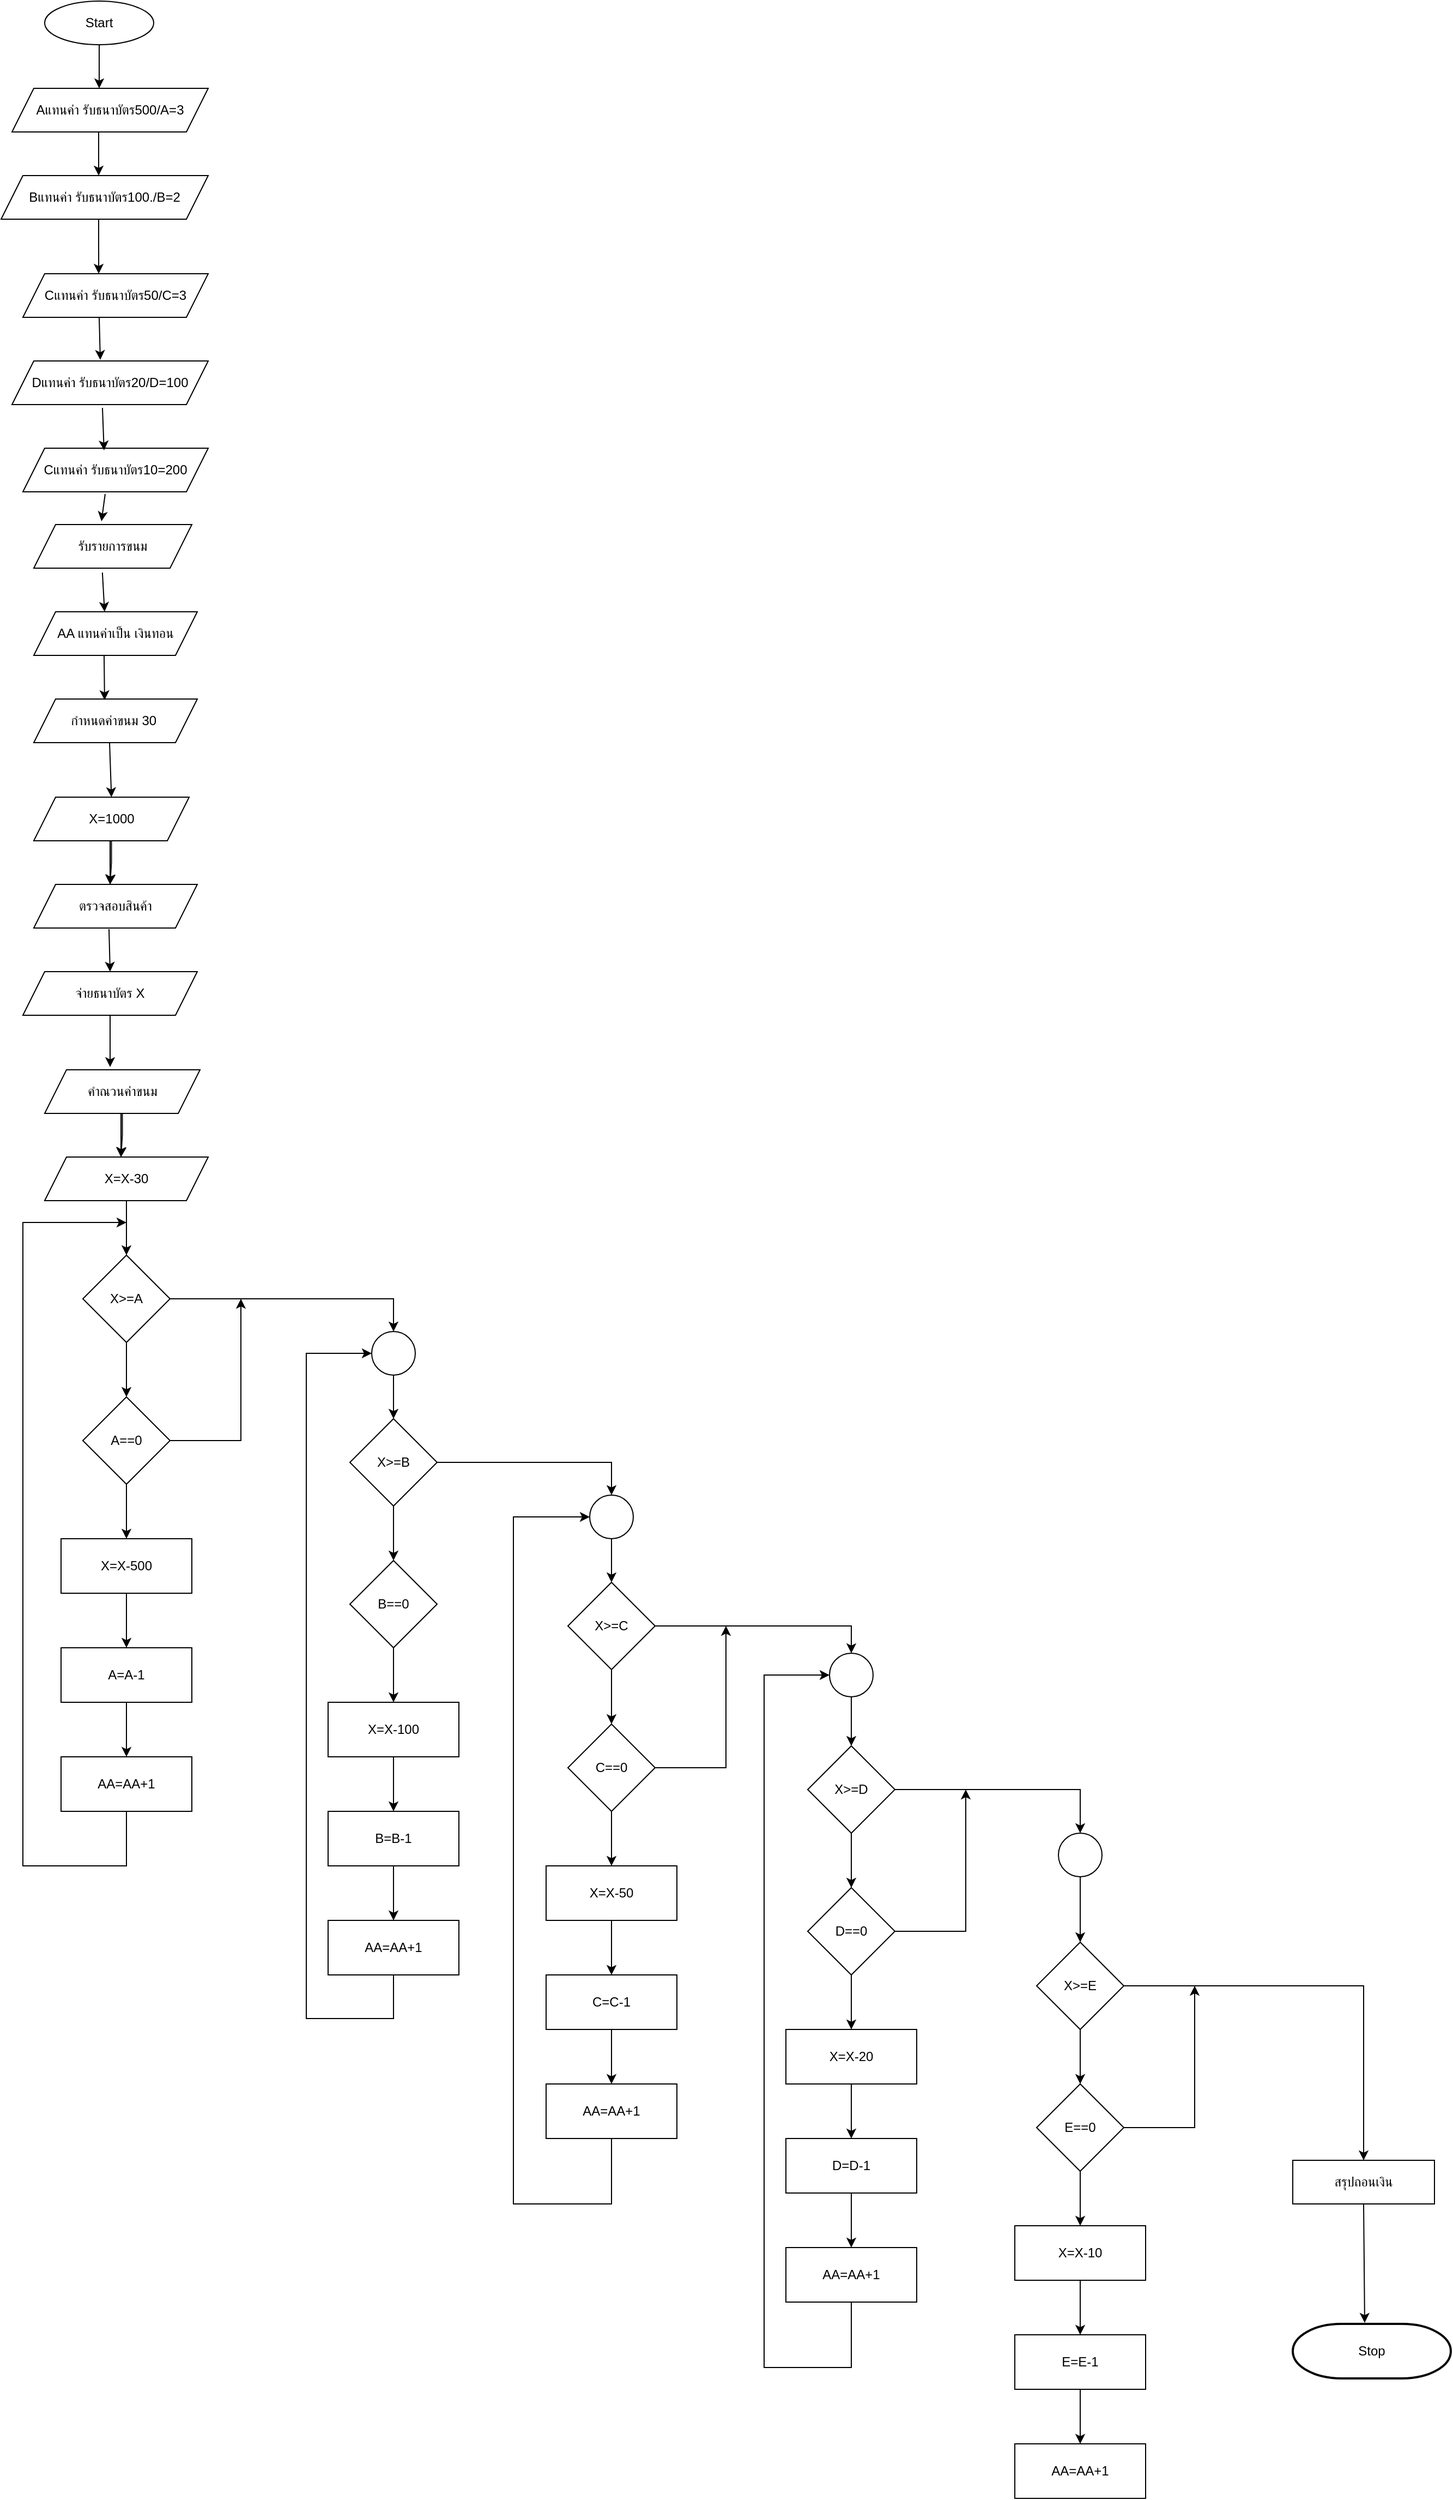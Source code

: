 <mxfile version="24.6.4" type="google">
  <diagram name="หน้า-1" id="MenycWWUQtE5greAOLNI">
    <mxGraphModel dx="2420" dy="867" grid="1" gridSize="10" guides="1" tooltips="1" connect="1" arrows="1" fold="1" page="1" pageScale="1" pageWidth="827" pageHeight="1169" math="0" shadow="0">
      <root>
        <mxCell id="0" />
        <mxCell id="1" parent="0" />
        <mxCell id="lMeTxUYr87tz4j47A-YI-1" value="Start" style="ellipse;whiteSpace=wrap;html=1;" vertex="1" parent="1">
          <mxGeometry x="20" y="10" width="100" height="40" as="geometry" />
        </mxCell>
        <mxCell id="lMeTxUYr87tz4j47A-YI-2" value="" style="endArrow=classic;html=1;rounded=0;exitX=0.5;exitY=1;exitDx=0;exitDy=0;" edge="1" parent="1">
          <mxGeometry width="50" height="50" relative="1" as="geometry">
            <mxPoint x="70" y="50" as="sourcePoint" />
            <mxPoint x="70" y="90" as="targetPoint" />
          </mxGeometry>
        </mxCell>
        <mxCell id="lMeTxUYr87tz4j47A-YI-3" value="Aแทนค่า รับธนาบัตร500/A=3" style="shape=parallelogram;perimeter=parallelogramPerimeter;whiteSpace=wrap;html=1;fixedSize=1;" vertex="1" parent="1">
          <mxGeometry x="-10" y="90" width="180" height="40" as="geometry" />
        </mxCell>
        <mxCell id="lMeTxUYr87tz4j47A-YI-5" value="Bแทนค่า รับธนาบัตร100./B=2" style="shape=parallelogram;perimeter=parallelogramPerimeter;whiteSpace=wrap;html=1;fixedSize=1;" vertex="1" parent="1">
          <mxGeometry x="-20" y="170" width="190" height="40" as="geometry" />
        </mxCell>
        <mxCell id="lMeTxUYr87tz4j47A-YI-7" value="Cแทนค่า รับธนาบัตร50/C=3" style="shape=parallelogram;perimeter=parallelogramPerimeter;whiteSpace=wrap;html=1;fixedSize=1;" vertex="1" parent="1">
          <mxGeometry y="260" width="170" height="40" as="geometry" />
        </mxCell>
        <mxCell id="lMeTxUYr87tz4j47A-YI-9" value="Dแทนค่า รับธนาบัตร20/D=100" style="shape=parallelogram;perimeter=parallelogramPerimeter;whiteSpace=wrap;html=1;fixedSize=1;" vertex="1" parent="1">
          <mxGeometry x="-10" y="340" width="180" height="40" as="geometry" />
        </mxCell>
        <mxCell id="lMeTxUYr87tz4j47A-YI-11" value="Cแทนค่า รับธนาบัตร10=200" style="shape=parallelogram;perimeter=parallelogramPerimeter;whiteSpace=wrap;html=1;fixedSize=1;" vertex="1" parent="1">
          <mxGeometry y="420" width="170" height="40" as="geometry" />
        </mxCell>
        <mxCell id="lMeTxUYr87tz4j47A-YI-19" value="รับรายการขนม" style="shape=parallelogram;perimeter=parallelogramPerimeter;whiteSpace=wrap;html=1;fixedSize=1;" vertex="1" parent="1">
          <mxGeometry x="10" y="490" width="145" height="40" as="geometry" />
        </mxCell>
        <mxCell id="lMeTxUYr87tz4j47A-YI-21" value="AA แทนค่าเป็น เงินทอน" style="shape=parallelogram;perimeter=parallelogramPerimeter;whiteSpace=wrap;html=1;fixedSize=1;" vertex="1" parent="1">
          <mxGeometry x="10" y="570" width="150" height="40" as="geometry" />
        </mxCell>
        <mxCell id="lMeTxUYr87tz4j47A-YI-24" value="กำหนดค่าขนม 30&amp;nbsp;" style="shape=parallelogram;perimeter=parallelogramPerimeter;whiteSpace=wrap;html=1;fixedSize=1;" vertex="1" parent="1">
          <mxGeometry x="10" y="650" width="150" height="40" as="geometry" />
        </mxCell>
        <mxCell id="lMeTxUYr87tz4j47A-YI-33" value="" style="edgeStyle=orthogonalEdgeStyle;rounded=0;orthogonalLoop=1;jettySize=auto;html=1;" edge="1" parent="1" source="lMeTxUYr87tz4j47A-YI-28">
          <mxGeometry relative="1" as="geometry">
            <mxPoint x="80" y="820" as="targetPoint" />
          </mxGeometry>
        </mxCell>
        <mxCell id="lMeTxUYr87tz4j47A-YI-28" value="X=1000" style="shape=parallelogram;perimeter=parallelogramPerimeter;whiteSpace=wrap;html=1;fixedSize=1;" vertex="1" parent="1">
          <mxGeometry x="10" y="740" width="142.5" height="40" as="geometry" />
        </mxCell>
        <mxCell id="lMeTxUYr87tz4j47A-YI-29" value="" style="endArrow=classic;html=1;rounded=0;" edge="1" parent="1">
          <mxGeometry width="50" height="50" relative="1" as="geometry">
            <mxPoint x="80" y="780" as="sourcePoint" />
            <mxPoint x="80" y="820" as="targetPoint" />
          </mxGeometry>
        </mxCell>
        <mxCell id="lMeTxUYr87tz4j47A-YI-34" value="" style="endArrow=classic;html=1;rounded=0;exitX=0.5;exitY=1;exitDx=0;exitDy=0;" edge="1" parent="1">
          <mxGeometry width="50" height="50" relative="1" as="geometry">
            <mxPoint x="69.5" y="130" as="sourcePoint" />
            <mxPoint x="69.5" y="170" as="targetPoint" />
          </mxGeometry>
        </mxCell>
        <mxCell id="lMeTxUYr87tz4j47A-YI-35" value="" style="endArrow=classic;html=1;rounded=0;exitX=0.5;exitY=1;exitDx=0;exitDy=0;entryX=0.409;entryY=0;entryDx=0;entryDy=0;entryPerimeter=0;" edge="1" parent="1" target="lMeTxUYr87tz4j47A-YI-7">
          <mxGeometry width="50" height="50" relative="1" as="geometry">
            <mxPoint x="69.5" y="210" as="sourcePoint" />
            <mxPoint x="69.5" y="250" as="targetPoint" />
          </mxGeometry>
        </mxCell>
        <mxCell id="lMeTxUYr87tz4j47A-YI-36" value="" style="endArrow=classic;html=1;rounded=0;exitX=0.5;exitY=1;exitDx=0;exitDy=0;entryX=0.45;entryY=-0.025;entryDx=0;entryDy=0;entryPerimeter=0;" edge="1" parent="1" target="lMeTxUYr87tz4j47A-YI-9">
          <mxGeometry width="50" height="50" relative="1" as="geometry">
            <mxPoint x="70" y="300" as="sourcePoint" />
            <mxPoint x="190" y="370" as="targetPoint" />
          </mxGeometry>
        </mxCell>
        <mxCell id="lMeTxUYr87tz4j47A-YI-37" value="" style="endArrow=classic;html=1;rounded=0;entryX=0.438;entryY=0.05;entryDx=0;entryDy=0;entryPerimeter=0;exitX=0.461;exitY=1.075;exitDx=0;exitDy=0;exitPerimeter=0;" edge="1" parent="1" source="lMeTxUYr87tz4j47A-YI-9" target="lMeTxUYr87tz4j47A-YI-11">
          <mxGeometry width="50" height="50" relative="1" as="geometry">
            <mxPoint x="80" y="381" as="sourcePoint" />
            <mxPoint x="110" y="130" as="targetPoint" />
          </mxGeometry>
        </mxCell>
        <mxCell id="lMeTxUYr87tz4j47A-YI-38" value="" style="endArrow=classic;html=1;rounded=0;exitX=0.444;exitY=1.05;exitDx=0;exitDy=0;entryX=0.428;entryY=-0.075;entryDx=0;entryDy=0;entryPerimeter=0;exitPerimeter=0;" edge="1" parent="1" source="lMeTxUYr87tz4j47A-YI-11" target="lMeTxUYr87tz4j47A-YI-19">
          <mxGeometry width="50" height="50" relative="1" as="geometry">
            <mxPoint x="80" y="310" as="sourcePoint" />
            <mxPoint x="80" y="351" as="targetPoint" />
          </mxGeometry>
        </mxCell>
        <mxCell id="lMeTxUYr87tz4j47A-YI-40" value="" style="endArrow=classic;html=1;rounded=0;exitX=0.434;exitY=1.1;exitDx=0;exitDy=0;exitPerimeter=0;entryX=0.433;entryY=0;entryDx=0;entryDy=0;entryPerimeter=0;" edge="1" parent="1" source="lMeTxUYr87tz4j47A-YI-19" target="lMeTxUYr87tz4j47A-YI-21">
          <mxGeometry width="50" height="50" relative="1" as="geometry">
            <mxPoint x="350" y="610" as="sourcePoint" />
            <mxPoint x="400" y="560" as="targetPoint" />
          </mxGeometry>
        </mxCell>
        <mxCell id="lMeTxUYr87tz4j47A-YI-41" value="" style="endArrow=classic;html=1;rounded=0;entryX=0.433;entryY=0.025;entryDx=0;entryDy=0;entryPerimeter=0;" edge="1" parent="1" target="lMeTxUYr87tz4j47A-YI-24">
          <mxGeometry width="50" height="50" relative="1" as="geometry">
            <mxPoint x="74.5" y="610" as="sourcePoint" />
            <mxPoint x="74.5" y="680" as="targetPoint" />
          </mxGeometry>
        </mxCell>
        <mxCell id="lMeTxUYr87tz4j47A-YI-42" value="" style="endArrow=classic;html=1;rounded=0;entryX=0.5;entryY=0;entryDx=0;entryDy=0;" edge="1" parent="1" target="lMeTxUYr87tz4j47A-YI-28">
          <mxGeometry width="50" height="50" relative="1" as="geometry">
            <mxPoint x="79.5" y="690" as="sourcePoint" />
            <mxPoint x="80" y="731" as="targetPoint" />
          </mxGeometry>
        </mxCell>
        <mxCell id="lMeTxUYr87tz4j47A-YI-43" value="ตรวจสอบสินค้า" style="shape=parallelogram;perimeter=parallelogramPerimeter;whiteSpace=wrap;html=1;fixedSize=1;" vertex="1" parent="1">
          <mxGeometry x="10" y="820" width="150" height="40" as="geometry" />
        </mxCell>
        <mxCell id="lMeTxUYr87tz4j47A-YI-45" value="" style="edgeStyle=orthogonalEdgeStyle;rounded=0;orthogonalLoop=1;jettySize=auto;html=1;" edge="1" parent="1" source="lMeTxUYr87tz4j47A-YI-46">
          <mxGeometry relative="1" as="geometry">
            <mxPoint x="90" y="1070" as="targetPoint" />
          </mxGeometry>
        </mxCell>
        <mxCell id="lMeTxUYr87tz4j47A-YI-46" value="คำณวนค่าขนม" style="shape=parallelogram;perimeter=parallelogramPerimeter;whiteSpace=wrap;html=1;fixedSize=1;" vertex="1" parent="1">
          <mxGeometry x="20" y="990" width="142.5" height="40" as="geometry" />
        </mxCell>
        <mxCell id="lMeTxUYr87tz4j47A-YI-47" value="" style="endArrow=classic;html=1;rounded=0;" edge="1" parent="1">
          <mxGeometry width="50" height="50" relative="1" as="geometry">
            <mxPoint x="90" y="1030" as="sourcePoint" />
            <mxPoint x="90" y="1070" as="targetPoint" />
          </mxGeometry>
        </mxCell>
        <mxCell id="lMeTxUYr87tz4j47A-YI-48" value="X=X-30" style="shape=parallelogram;perimeter=parallelogramPerimeter;whiteSpace=wrap;html=1;fixedSize=1;" vertex="1" parent="1">
          <mxGeometry x="20" y="1070" width="150" height="40" as="geometry" />
        </mxCell>
        <mxCell id="lMeTxUYr87tz4j47A-YI-49" value="" style="endArrow=classic;html=1;rounded=0;exitX=0.46;exitY=1.025;exitDx=0;exitDy=0;exitPerimeter=0;" edge="1" parent="1" source="lMeTxUYr87tz4j47A-YI-43">
          <mxGeometry width="50" height="50" relative="1" as="geometry">
            <mxPoint x="180" y="880" as="sourcePoint" />
            <mxPoint x="80" y="900" as="targetPoint" />
          </mxGeometry>
        </mxCell>
        <mxCell id="lMeTxUYr87tz4j47A-YI-51" value="" style="endArrow=classic;html=1;rounded=0;exitX=0.5;exitY=1;exitDx=0;exitDy=0;" edge="1" parent="1" source="lMeTxUYr87tz4j47A-YI-48">
          <mxGeometry width="50" height="50" relative="1" as="geometry">
            <mxPoint x="360" y="1100" as="sourcePoint" />
            <mxPoint x="95" y="1160" as="targetPoint" />
          </mxGeometry>
        </mxCell>
        <mxCell id="lMeTxUYr87tz4j47A-YI-52" value="X&amp;gt;=A" style="rhombus;whiteSpace=wrap;html=1;" vertex="1" parent="1">
          <mxGeometry x="55" y="1160" width="80" height="80" as="geometry" />
        </mxCell>
        <mxCell id="lMeTxUYr87tz4j47A-YI-53" value="" style="endArrow=classic;html=1;rounded=0;exitX=0.5;exitY=1;exitDx=0;exitDy=0;" edge="1" parent="1" source="lMeTxUYr87tz4j47A-YI-52">
          <mxGeometry width="50" height="50" relative="1" as="geometry">
            <mxPoint x="360" y="1100" as="sourcePoint" />
            <mxPoint x="95" y="1290" as="targetPoint" />
          </mxGeometry>
        </mxCell>
        <mxCell id="lMeTxUYr87tz4j47A-YI-54" value="A==0" style="rhombus;whiteSpace=wrap;html=1;" vertex="1" parent="1">
          <mxGeometry x="55" y="1290" width="80" height="80" as="geometry" />
        </mxCell>
        <mxCell id="lMeTxUYr87tz4j47A-YI-55" value="" style="endArrow=classic;html=1;rounded=0;exitX=0.5;exitY=1;exitDx=0;exitDy=0;" edge="1" parent="1" source="lMeTxUYr87tz4j47A-YI-54">
          <mxGeometry width="50" height="50" relative="1" as="geometry">
            <mxPoint x="60" y="1240" as="sourcePoint" />
            <mxPoint x="95" y="1420" as="targetPoint" />
          </mxGeometry>
        </mxCell>
        <mxCell id="lMeTxUYr87tz4j47A-YI-60" value="" style="edgeStyle=orthogonalEdgeStyle;rounded=0;orthogonalLoop=1;jettySize=auto;html=1;" edge="1" parent="1" source="lMeTxUYr87tz4j47A-YI-56">
          <mxGeometry relative="1" as="geometry">
            <mxPoint x="95" y="1520" as="targetPoint" />
          </mxGeometry>
        </mxCell>
        <mxCell id="lMeTxUYr87tz4j47A-YI-56" value="X=X-500" style="rounded=0;whiteSpace=wrap;html=1;" vertex="1" parent="1">
          <mxGeometry x="35" y="1420" width="120" height="50" as="geometry" />
        </mxCell>
        <mxCell id="lMeTxUYr87tz4j47A-YI-62" value="" style="edgeStyle=orthogonalEdgeStyle;rounded=0;orthogonalLoop=1;jettySize=auto;html=1;" edge="1" parent="1" source="lMeTxUYr87tz4j47A-YI-63">
          <mxGeometry relative="1" as="geometry">
            <mxPoint x="95" y="1620" as="targetPoint" />
          </mxGeometry>
        </mxCell>
        <mxCell id="lMeTxUYr87tz4j47A-YI-63" value="A=A-1" style="rounded=0;whiteSpace=wrap;html=1;" vertex="1" parent="1">
          <mxGeometry x="35" y="1520" width="120" height="50" as="geometry" />
        </mxCell>
        <mxCell id="lMeTxUYr87tz4j47A-YI-65" value="AA=AA+1" style="rounded=0;whiteSpace=wrap;html=1;" vertex="1" parent="1">
          <mxGeometry x="35" y="1620" width="120" height="50" as="geometry" />
        </mxCell>
        <mxCell id="lMeTxUYr87tz4j47A-YI-66" value="" style="endArrow=classic;html=1;rounded=0;exitX=0.5;exitY=1;exitDx=0;exitDy=0;" edge="1" parent="1" source="lMeTxUYr87tz4j47A-YI-65">
          <mxGeometry width="50" height="50" relative="1" as="geometry">
            <mxPoint x="60" y="1650" as="sourcePoint" />
            <mxPoint x="95" y="1130" as="targetPoint" />
            <Array as="points">
              <mxPoint x="95" y="1720" />
              <mxPoint y="1720" />
              <mxPoint y="1130" />
            </Array>
          </mxGeometry>
        </mxCell>
        <mxCell id="lMeTxUYr87tz4j47A-YI-67" value="" style="endArrow=classic;html=1;rounded=0;entryX=0.5;entryY=0;entryDx=0;entryDy=0;" edge="1" parent="1" target="lMeTxUYr87tz4j47A-YI-68">
          <mxGeometry width="50" height="50" relative="1" as="geometry">
            <mxPoint x="135" y="1200" as="sourcePoint" />
            <mxPoint x="260" y="1200" as="targetPoint" />
            <Array as="points">
              <mxPoint x="340" y="1200" />
            </Array>
          </mxGeometry>
        </mxCell>
        <mxCell id="lMeTxUYr87tz4j47A-YI-68" value="" style="ellipse;whiteSpace=wrap;html=1;" vertex="1" parent="1">
          <mxGeometry x="320" y="1230" width="40" height="40" as="geometry" />
        </mxCell>
        <mxCell id="lMeTxUYr87tz4j47A-YI-69" value="" style="endArrow=classic;html=1;rounded=0;" edge="1" parent="1">
          <mxGeometry width="50" height="50" relative="1" as="geometry">
            <mxPoint x="135" y="1330" as="sourcePoint" />
            <mxPoint x="200" y="1200" as="targetPoint" />
            <Array as="points">
              <mxPoint x="200" y="1330" />
            </Array>
          </mxGeometry>
        </mxCell>
        <mxCell id="lMeTxUYr87tz4j47A-YI-74" value="X&amp;gt;=B" style="rhombus;whiteSpace=wrap;html=1;" vertex="1" parent="1">
          <mxGeometry x="300" y="1310" width="80" height="80" as="geometry" />
        </mxCell>
        <mxCell id="lMeTxUYr87tz4j47A-YI-75" value="" style="endArrow=classic;html=1;rounded=0;exitX=0.5;exitY=1;exitDx=0;exitDy=0;" edge="1" parent="1" source="lMeTxUYr87tz4j47A-YI-74">
          <mxGeometry width="50" height="50" relative="1" as="geometry">
            <mxPoint x="605" y="1250" as="sourcePoint" />
            <mxPoint x="340" y="1440" as="targetPoint" />
          </mxGeometry>
        </mxCell>
        <mxCell id="lMeTxUYr87tz4j47A-YI-76" value="B==0" style="rhombus;whiteSpace=wrap;html=1;" vertex="1" parent="1">
          <mxGeometry x="300" y="1440" width="80" height="80" as="geometry" />
        </mxCell>
        <mxCell id="lMeTxUYr87tz4j47A-YI-77" value="" style="endArrow=classic;html=1;rounded=0;exitX=0.5;exitY=1;exitDx=0;exitDy=0;" edge="1" parent="1" source="lMeTxUYr87tz4j47A-YI-76">
          <mxGeometry width="50" height="50" relative="1" as="geometry">
            <mxPoint x="305" y="1390" as="sourcePoint" />
            <mxPoint x="340" y="1570" as="targetPoint" />
          </mxGeometry>
        </mxCell>
        <mxCell id="lMeTxUYr87tz4j47A-YI-78" value="" style="edgeStyle=orthogonalEdgeStyle;rounded=0;orthogonalLoop=1;jettySize=auto;html=1;" edge="1" parent="1" source="lMeTxUYr87tz4j47A-YI-79">
          <mxGeometry relative="1" as="geometry">
            <mxPoint x="340" y="1670" as="targetPoint" />
          </mxGeometry>
        </mxCell>
        <mxCell id="lMeTxUYr87tz4j47A-YI-79" value="X=X-100" style="rounded=0;whiteSpace=wrap;html=1;" vertex="1" parent="1">
          <mxGeometry x="280" y="1570" width="120" height="50" as="geometry" />
        </mxCell>
        <mxCell id="lMeTxUYr87tz4j47A-YI-80" value="" style="edgeStyle=orthogonalEdgeStyle;rounded=0;orthogonalLoop=1;jettySize=auto;html=1;" edge="1" parent="1" source="lMeTxUYr87tz4j47A-YI-81">
          <mxGeometry relative="1" as="geometry">
            <mxPoint x="340" y="1770" as="targetPoint" />
          </mxGeometry>
        </mxCell>
        <mxCell id="lMeTxUYr87tz4j47A-YI-81" value="B=B-1" style="rounded=0;whiteSpace=wrap;html=1;" vertex="1" parent="1">
          <mxGeometry x="280" y="1670" width="120" height="50" as="geometry" />
        </mxCell>
        <mxCell id="lMeTxUYr87tz4j47A-YI-82" value="AA=AA+1" style="rounded=0;whiteSpace=wrap;html=1;" vertex="1" parent="1">
          <mxGeometry x="280" y="1770" width="120" height="50" as="geometry" />
        </mxCell>
        <mxCell id="lMeTxUYr87tz4j47A-YI-84" value="" style="endArrow=classic;html=1;rounded=0;exitX=0.5;exitY=1;exitDx=0;exitDy=0;" edge="1" parent="1" source="lMeTxUYr87tz4j47A-YI-68" target="lMeTxUYr87tz4j47A-YI-74">
          <mxGeometry width="50" height="50" relative="1" as="geometry">
            <mxPoint x="150" y="1610" as="sourcePoint" />
            <mxPoint x="200" y="1560" as="targetPoint" />
          </mxGeometry>
        </mxCell>
        <mxCell id="lMeTxUYr87tz4j47A-YI-85" value="" style="endArrow=classic;html=1;rounded=0;exitX=0.5;exitY=1;exitDx=0;exitDy=0;entryX=0;entryY=0.5;entryDx=0;entryDy=0;" edge="1" parent="1" source="lMeTxUYr87tz4j47A-YI-82" target="lMeTxUYr87tz4j47A-YI-68">
          <mxGeometry width="50" height="50" relative="1" as="geometry">
            <mxPoint x="150" y="1510" as="sourcePoint" />
            <mxPoint x="200" y="1460" as="targetPoint" />
            <Array as="points">
              <mxPoint x="340" y="1860" />
              <mxPoint x="260" y="1860" />
              <mxPoint x="260" y="1250" />
            </Array>
          </mxGeometry>
        </mxCell>
        <mxCell id="lMeTxUYr87tz4j47A-YI-86" value="X&amp;gt;=C" style="rhombus;whiteSpace=wrap;html=1;" vertex="1" parent="1">
          <mxGeometry x="500" y="1460" width="80" height="80" as="geometry" />
        </mxCell>
        <mxCell id="lMeTxUYr87tz4j47A-YI-87" value="" style="endArrow=classic;html=1;rounded=0;exitX=0.5;exitY=1;exitDx=0;exitDy=0;" edge="1" parent="1" source="lMeTxUYr87tz4j47A-YI-86">
          <mxGeometry width="50" height="50" relative="1" as="geometry">
            <mxPoint x="805" y="1400" as="sourcePoint" />
            <mxPoint x="540" y="1590" as="targetPoint" />
          </mxGeometry>
        </mxCell>
        <mxCell id="lMeTxUYr87tz4j47A-YI-88" value="C==0" style="rhombus;whiteSpace=wrap;html=1;" vertex="1" parent="1">
          <mxGeometry x="500" y="1590" width="80" height="80" as="geometry" />
        </mxCell>
        <mxCell id="lMeTxUYr87tz4j47A-YI-89" value="" style="endArrow=classic;html=1;rounded=0;exitX=0.5;exitY=1;exitDx=0;exitDy=0;" edge="1" parent="1" source="lMeTxUYr87tz4j47A-YI-88">
          <mxGeometry width="50" height="50" relative="1" as="geometry">
            <mxPoint x="505" y="1540" as="sourcePoint" />
            <mxPoint x="540" y="1720" as="targetPoint" />
          </mxGeometry>
        </mxCell>
        <mxCell id="lMeTxUYr87tz4j47A-YI-90" value="" style="edgeStyle=orthogonalEdgeStyle;rounded=0;orthogonalLoop=1;jettySize=auto;html=1;" edge="1" parent="1" source="lMeTxUYr87tz4j47A-YI-91">
          <mxGeometry relative="1" as="geometry">
            <mxPoint x="540" y="1820" as="targetPoint" />
          </mxGeometry>
        </mxCell>
        <mxCell id="lMeTxUYr87tz4j47A-YI-91" value="X=X-50" style="rounded=0;whiteSpace=wrap;html=1;" vertex="1" parent="1">
          <mxGeometry x="480" y="1720" width="120" height="50" as="geometry" />
        </mxCell>
        <mxCell id="lMeTxUYr87tz4j47A-YI-92" value="" style="edgeStyle=orthogonalEdgeStyle;rounded=0;orthogonalLoop=1;jettySize=auto;html=1;" edge="1" parent="1" source="lMeTxUYr87tz4j47A-YI-93">
          <mxGeometry relative="1" as="geometry">
            <mxPoint x="540" y="1920" as="targetPoint" />
          </mxGeometry>
        </mxCell>
        <mxCell id="lMeTxUYr87tz4j47A-YI-93" value="C=C-1" style="rounded=0;whiteSpace=wrap;html=1;" vertex="1" parent="1">
          <mxGeometry x="480" y="1820" width="120" height="50" as="geometry" />
        </mxCell>
        <mxCell id="lMeTxUYr87tz4j47A-YI-94" value="AA=AA+1" style="rounded=0;whiteSpace=wrap;html=1;" vertex="1" parent="1">
          <mxGeometry x="480" y="1920" width="120" height="50" as="geometry" />
        </mxCell>
        <mxCell id="lMeTxUYr87tz4j47A-YI-95" value="" style="endArrow=classic;html=1;rounded=0;" edge="1" parent="1">
          <mxGeometry width="50" height="50" relative="1" as="geometry">
            <mxPoint x="580" y="1630" as="sourcePoint" />
            <mxPoint x="645" y="1500" as="targetPoint" />
            <Array as="points">
              <mxPoint x="645" y="1630" />
            </Array>
          </mxGeometry>
        </mxCell>
        <mxCell id="lMeTxUYr87tz4j47A-YI-96" value="" style="endArrow=classic;html=1;rounded=0;entryX=0.5;entryY=0;entryDx=0;entryDy=0;" edge="1" parent="1" target="lMeTxUYr87tz4j47A-YI-97">
          <mxGeometry width="50" height="50" relative="1" as="geometry">
            <mxPoint x="380" y="1350" as="sourcePoint" />
            <mxPoint x="510" y="1350" as="targetPoint" />
            <Array as="points">
              <mxPoint x="540" y="1350" />
            </Array>
          </mxGeometry>
        </mxCell>
        <mxCell id="lMeTxUYr87tz4j47A-YI-97" value="" style="ellipse;whiteSpace=wrap;html=1;" vertex="1" parent="1">
          <mxGeometry x="520" y="1380" width="40" height="40" as="geometry" />
        </mxCell>
        <mxCell id="lMeTxUYr87tz4j47A-YI-98" value="" style="endArrow=classic;html=1;rounded=0;entryX=0.5;entryY=0;entryDx=0;entryDy=0;" edge="1" parent="1" target="lMeTxUYr87tz4j47A-YI-86">
          <mxGeometry width="50" height="50" relative="1" as="geometry">
            <mxPoint x="540" y="1420" as="sourcePoint" />
            <mxPoint x="590" y="1370" as="targetPoint" />
          </mxGeometry>
        </mxCell>
        <mxCell id="lMeTxUYr87tz4j47A-YI-99" value="" style="endArrow=classic;html=1;rounded=0;exitX=0.5;exitY=1;exitDx=0;exitDy=0;entryX=0;entryY=0.5;entryDx=0;entryDy=0;" edge="1" parent="1" source="lMeTxUYr87tz4j47A-YI-94" target="lMeTxUYr87tz4j47A-YI-97">
          <mxGeometry width="50" height="50" relative="1" as="geometry">
            <mxPoint x="80" y="1660" as="sourcePoint" />
            <mxPoint x="130" y="1610" as="targetPoint" />
            <Array as="points">
              <mxPoint x="540" y="2030" />
              <mxPoint x="450" y="2030" />
              <mxPoint x="450" y="1400" />
            </Array>
          </mxGeometry>
        </mxCell>
        <mxCell id="lMeTxUYr87tz4j47A-YI-101" value="X&amp;gt;=D" style="rhombus;whiteSpace=wrap;html=1;" vertex="1" parent="1">
          <mxGeometry x="720" y="1610" width="80" height="80" as="geometry" />
        </mxCell>
        <mxCell id="lMeTxUYr87tz4j47A-YI-102" value="" style="endArrow=classic;html=1;rounded=0;exitX=0.5;exitY=1;exitDx=0;exitDy=0;" edge="1" parent="1" source="lMeTxUYr87tz4j47A-YI-101">
          <mxGeometry width="50" height="50" relative="1" as="geometry">
            <mxPoint x="1025" y="1550" as="sourcePoint" />
            <mxPoint x="760" y="1740" as="targetPoint" />
          </mxGeometry>
        </mxCell>
        <mxCell id="lMeTxUYr87tz4j47A-YI-103" value="D==0" style="rhombus;whiteSpace=wrap;html=1;" vertex="1" parent="1">
          <mxGeometry x="720" y="1740" width="80" height="80" as="geometry" />
        </mxCell>
        <mxCell id="lMeTxUYr87tz4j47A-YI-104" value="" style="endArrow=classic;html=1;rounded=0;exitX=0.5;exitY=1;exitDx=0;exitDy=0;" edge="1" parent="1" source="lMeTxUYr87tz4j47A-YI-103">
          <mxGeometry width="50" height="50" relative="1" as="geometry">
            <mxPoint x="725" y="1690" as="sourcePoint" />
            <mxPoint x="760" y="1870" as="targetPoint" />
          </mxGeometry>
        </mxCell>
        <mxCell id="lMeTxUYr87tz4j47A-YI-105" value="" style="edgeStyle=orthogonalEdgeStyle;rounded=0;orthogonalLoop=1;jettySize=auto;html=1;" edge="1" parent="1" source="lMeTxUYr87tz4j47A-YI-106">
          <mxGeometry relative="1" as="geometry">
            <mxPoint x="760" y="1970" as="targetPoint" />
          </mxGeometry>
        </mxCell>
        <mxCell id="lMeTxUYr87tz4j47A-YI-106" value="X=X-20" style="rounded=0;whiteSpace=wrap;html=1;" vertex="1" parent="1">
          <mxGeometry x="700" y="1870" width="120" height="50" as="geometry" />
        </mxCell>
        <mxCell id="lMeTxUYr87tz4j47A-YI-107" value="" style="edgeStyle=orthogonalEdgeStyle;rounded=0;orthogonalLoop=1;jettySize=auto;html=1;" edge="1" parent="1" source="lMeTxUYr87tz4j47A-YI-108">
          <mxGeometry relative="1" as="geometry">
            <mxPoint x="760" y="2070" as="targetPoint" />
          </mxGeometry>
        </mxCell>
        <mxCell id="lMeTxUYr87tz4j47A-YI-108" value="D=D-1" style="rounded=0;whiteSpace=wrap;html=1;" vertex="1" parent="1">
          <mxGeometry x="700" y="1970" width="120" height="50" as="geometry" />
        </mxCell>
        <mxCell id="lMeTxUYr87tz4j47A-YI-109" value="AA=AA+1" style="rounded=0;whiteSpace=wrap;html=1;" vertex="1" parent="1">
          <mxGeometry x="700" y="2070" width="120" height="50" as="geometry" />
        </mxCell>
        <mxCell id="lMeTxUYr87tz4j47A-YI-110" value="" style="endArrow=classic;html=1;rounded=0;" edge="1" parent="1">
          <mxGeometry width="50" height="50" relative="1" as="geometry">
            <mxPoint x="800" y="1780" as="sourcePoint" />
            <mxPoint x="865" y="1650" as="targetPoint" />
            <Array as="points">
              <mxPoint x="865" y="1780" />
            </Array>
          </mxGeometry>
        </mxCell>
        <mxCell id="lMeTxUYr87tz4j47A-YI-111" value="" style="ellipse;whiteSpace=wrap;html=1;" vertex="1" parent="1">
          <mxGeometry x="740" y="1525" width="40" height="40" as="geometry" />
        </mxCell>
        <mxCell id="lMeTxUYr87tz4j47A-YI-112" value="" style="endArrow=classic;html=1;rounded=0;exitX=1;exitY=0.5;exitDx=0;exitDy=0;entryX=0.5;entryY=0;entryDx=0;entryDy=0;" edge="1" parent="1" source="lMeTxUYr87tz4j47A-YI-86" target="lMeTxUYr87tz4j47A-YI-111">
          <mxGeometry width="50" height="50" relative="1" as="geometry">
            <mxPoint x="340" y="1620" as="sourcePoint" />
            <mxPoint x="390" y="1570" as="targetPoint" />
            <Array as="points">
              <mxPoint x="760" y="1500" />
            </Array>
          </mxGeometry>
        </mxCell>
        <mxCell id="lMeTxUYr87tz4j47A-YI-113" value="" style="endArrow=classic;html=1;rounded=0;exitX=0.5;exitY=1;exitDx=0;exitDy=0;" edge="1" parent="1" source="lMeTxUYr87tz4j47A-YI-111" target="lMeTxUYr87tz4j47A-YI-101">
          <mxGeometry width="50" height="50" relative="1" as="geometry">
            <mxPoint x="340" y="1910" as="sourcePoint" />
            <mxPoint x="390" y="1860" as="targetPoint" />
          </mxGeometry>
        </mxCell>
        <mxCell id="lMeTxUYr87tz4j47A-YI-114" value="X&amp;gt;=E" style="rhombus;whiteSpace=wrap;html=1;" vertex="1" parent="1">
          <mxGeometry x="930" y="1790" width="80" height="80" as="geometry" />
        </mxCell>
        <mxCell id="lMeTxUYr87tz4j47A-YI-115" value="" style="endArrow=classic;html=1;rounded=0;exitX=0.5;exitY=1;exitDx=0;exitDy=0;" edge="1" parent="1" source="lMeTxUYr87tz4j47A-YI-114">
          <mxGeometry width="50" height="50" relative="1" as="geometry">
            <mxPoint x="1235" y="1730" as="sourcePoint" />
            <mxPoint x="970" y="1920" as="targetPoint" />
          </mxGeometry>
        </mxCell>
        <mxCell id="lMeTxUYr87tz4j47A-YI-116" value="E==0" style="rhombus;whiteSpace=wrap;html=1;" vertex="1" parent="1">
          <mxGeometry x="930" y="1920" width="80" height="80" as="geometry" />
        </mxCell>
        <mxCell id="lMeTxUYr87tz4j47A-YI-117" value="" style="endArrow=classic;html=1;rounded=0;exitX=0.5;exitY=1;exitDx=0;exitDy=0;" edge="1" parent="1" source="lMeTxUYr87tz4j47A-YI-116">
          <mxGeometry width="50" height="50" relative="1" as="geometry">
            <mxPoint x="935" y="1870" as="sourcePoint" />
            <mxPoint x="970" y="2050" as="targetPoint" />
          </mxGeometry>
        </mxCell>
        <mxCell id="lMeTxUYr87tz4j47A-YI-118" value="" style="edgeStyle=orthogonalEdgeStyle;rounded=0;orthogonalLoop=1;jettySize=auto;html=1;" edge="1" parent="1" source="lMeTxUYr87tz4j47A-YI-119">
          <mxGeometry relative="1" as="geometry">
            <mxPoint x="970" y="2150" as="targetPoint" />
          </mxGeometry>
        </mxCell>
        <mxCell id="lMeTxUYr87tz4j47A-YI-119" value="X=X-10" style="rounded=0;whiteSpace=wrap;html=1;" vertex="1" parent="1">
          <mxGeometry x="910" y="2050" width="120" height="50" as="geometry" />
        </mxCell>
        <mxCell id="lMeTxUYr87tz4j47A-YI-120" value="" style="edgeStyle=orthogonalEdgeStyle;rounded=0;orthogonalLoop=1;jettySize=auto;html=1;" edge="1" parent="1" source="lMeTxUYr87tz4j47A-YI-121">
          <mxGeometry relative="1" as="geometry">
            <mxPoint x="970" y="2250" as="targetPoint" />
          </mxGeometry>
        </mxCell>
        <mxCell id="lMeTxUYr87tz4j47A-YI-121" value="E=E-1" style="rounded=0;whiteSpace=wrap;html=1;" vertex="1" parent="1">
          <mxGeometry x="910" y="2150" width="120" height="50" as="geometry" />
        </mxCell>
        <mxCell id="lMeTxUYr87tz4j47A-YI-122" value="AA=AA+1" style="rounded=0;whiteSpace=wrap;html=1;" vertex="1" parent="1">
          <mxGeometry x="910" y="2250" width="120" height="50" as="geometry" />
        </mxCell>
        <mxCell id="lMeTxUYr87tz4j47A-YI-123" value="" style="endArrow=classic;html=1;rounded=0;" edge="1" parent="1">
          <mxGeometry width="50" height="50" relative="1" as="geometry">
            <mxPoint x="1010" y="1960" as="sourcePoint" />
            <mxPoint x="1075" y="1830" as="targetPoint" />
            <Array as="points">
              <mxPoint x="1075" y="1960" />
            </Array>
          </mxGeometry>
        </mxCell>
        <mxCell id="lMeTxUYr87tz4j47A-YI-124" value="" style="endArrow=classic;html=1;rounded=0;exitX=0.5;exitY=1;exitDx=0;exitDy=0;entryX=0;entryY=0.5;entryDx=0;entryDy=0;" edge="1" parent="1" source="lMeTxUYr87tz4j47A-YI-109" target="lMeTxUYr87tz4j47A-YI-111">
          <mxGeometry width="50" height="50" relative="1" as="geometry">
            <mxPoint x="810" y="1860" as="sourcePoint" />
            <mxPoint x="860" y="1810" as="targetPoint" />
            <Array as="points">
              <mxPoint x="760" y="2180" />
              <mxPoint x="680" y="2180" />
              <mxPoint x="680" y="1545" />
            </Array>
          </mxGeometry>
        </mxCell>
        <mxCell id="lMeTxUYr87tz4j47A-YI-125" value="" style="ellipse;whiteSpace=wrap;html=1;" vertex="1" parent="1">
          <mxGeometry x="950" y="1690" width="40" height="40" as="geometry" />
        </mxCell>
        <mxCell id="lMeTxUYr87tz4j47A-YI-126" value="" style="endArrow=classic;html=1;rounded=0;exitX=1;exitY=0.5;exitDx=0;exitDy=0;entryX=0.5;entryY=0;entryDx=0;entryDy=0;" edge="1" parent="1" source="lMeTxUYr87tz4j47A-YI-101" target="lMeTxUYr87tz4j47A-YI-125">
          <mxGeometry width="50" height="50" relative="1" as="geometry">
            <mxPoint x="810" y="1860" as="sourcePoint" />
            <mxPoint x="860" y="1810" as="targetPoint" />
            <Array as="points">
              <mxPoint x="970" y="1650" />
            </Array>
          </mxGeometry>
        </mxCell>
        <mxCell id="lMeTxUYr87tz4j47A-YI-127" value="" style="endArrow=classic;html=1;rounded=0;exitX=0.5;exitY=1;exitDx=0;exitDy=0;" edge="1" parent="1" source="lMeTxUYr87tz4j47A-YI-125" target="lMeTxUYr87tz4j47A-YI-114">
          <mxGeometry width="50" height="50" relative="1" as="geometry">
            <mxPoint x="810" y="2060" as="sourcePoint" />
            <mxPoint x="860" y="2010" as="targetPoint" />
          </mxGeometry>
        </mxCell>
        <mxCell id="lMeTxUYr87tz4j47A-YI-129" value="สรุปถอนเงิน" style="rounded=0;whiteSpace=wrap;html=1;" vertex="1" parent="1">
          <mxGeometry x="1165" y="1990" width="130" height="40" as="geometry" />
        </mxCell>
        <mxCell id="lMeTxUYr87tz4j47A-YI-134" value="Stop" style="strokeWidth=2;html=1;shape=mxgraph.flowchart.terminator;whiteSpace=wrap;" vertex="1" parent="1">
          <mxGeometry x="1165" y="2140" width="145" height="50" as="geometry" />
        </mxCell>
        <mxCell id="lMeTxUYr87tz4j47A-YI-135" value="" style="endArrow=classic;html=1;rounded=0;exitX=1;exitY=0.5;exitDx=0;exitDy=0;entryX=0.5;entryY=0;entryDx=0;entryDy=0;" edge="1" parent="1" source="lMeTxUYr87tz4j47A-YI-114" target="lMeTxUYr87tz4j47A-YI-129">
          <mxGeometry width="50" height="50" relative="1" as="geometry">
            <mxPoint x="810" y="2060" as="sourcePoint" />
            <mxPoint x="860" y="2010" as="targetPoint" />
            <Array as="points">
              <mxPoint x="1230" y="1830" />
            </Array>
          </mxGeometry>
        </mxCell>
        <mxCell id="lMeTxUYr87tz4j47A-YI-136" value="" style="endArrow=classic;html=1;rounded=0;exitX=0.5;exitY=1;exitDx=0;exitDy=0;entryX=0.455;entryY=-0.02;entryDx=0;entryDy=0;entryPerimeter=0;" edge="1" parent="1" source="lMeTxUYr87tz4j47A-YI-129" target="lMeTxUYr87tz4j47A-YI-134">
          <mxGeometry width="50" height="50" relative="1" as="geometry">
            <mxPoint x="810" y="2060" as="sourcePoint" />
            <mxPoint x="860" y="2010" as="targetPoint" />
          </mxGeometry>
        </mxCell>
        <mxCell id="lMeTxUYr87tz4j47A-YI-138" value="จ่ายธนาบัตร X" style="shape=parallelogram;perimeter=parallelogramPerimeter;whiteSpace=wrap;html=1;fixedSize=1;" vertex="1" parent="1">
          <mxGeometry y="900" width="160" height="40" as="geometry" />
        </mxCell>
        <mxCell id="lMeTxUYr87tz4j47A-YI-139" value="" style="endArrow=classic;html=1;rounded=0;exitX=0.5;exitY=1;exitDx=0;exitDy=0;entryX=0.421;entryY=-0.064;entryDx=0;entryDy=0;entryPerimeter=0;" edge="1" parent="1" source="lMeTxUYr87tz4j47A-YI-138" target="lMeTxUYr87tz4j47A-YI-46">
          <mxGeometry width="50" height="50" relative="1" as="geometry">
            <mxPoint x="560" y="1020" as="sourcePoint" />
            <mxPoint x="610" y="970" as="targetPoint" />
          </mxGeometry>
        </mxCell>
      </root>
    </mxGraphModel>
  </diagram>
</mxfile>
